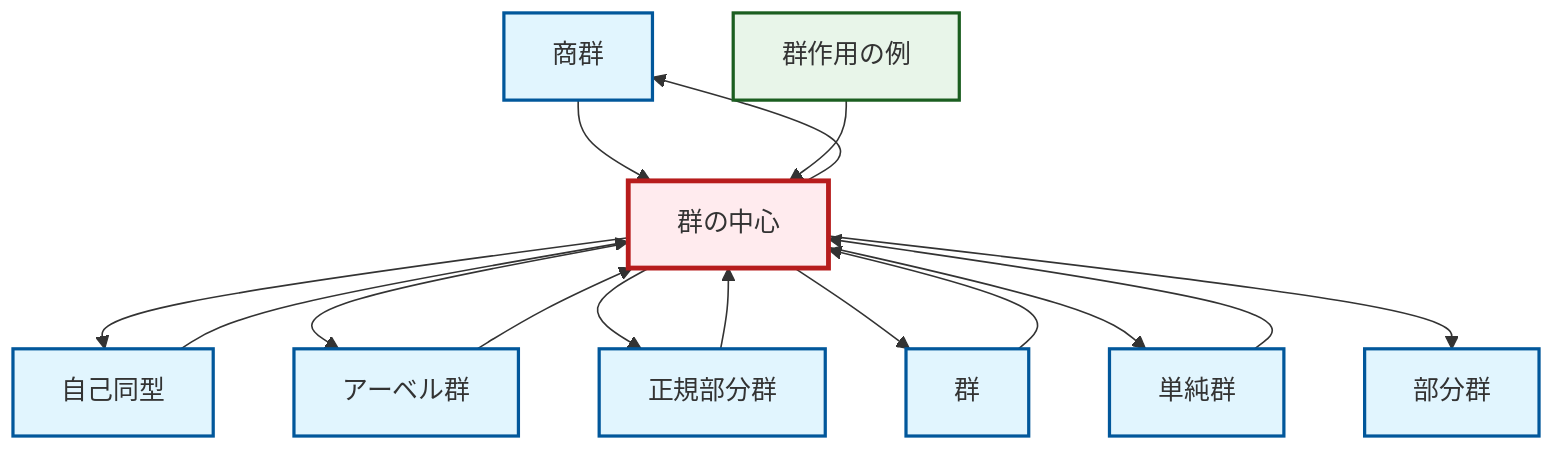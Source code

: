 graph TD
    classDef definition fill:#e1f5fe,stroke:#01579b,stroke-width:2px
    classDef theorem fill:#f3e5f5,stroke:#4a148c,stroke-width:2px
    classDef axiom fill:#fff3e0,stroke:#e65100,stroke-width:2px
    classDef example fill:#e8f5e9,stroke:#1b5e20,stroke-width:2px
    classDef current fill:#ffebee,stroke:#b71c1c,stroke-width:3px
    def-quotient-group["商群"]:::definition
    def-subgroup["部分群"]:::definition
    def-automorphism["自己同型"]:::definition
    def-normal-subgroup["正規部分群"]:::definition
    def-center-of-group["群の中心"]:::definition
    ex-group-action-examples["群作用の例"]:::example
    def-simple-group["単純群"]:::definition
    def-group["群"]:::definition
    def-abelian-group["アーベル群"]:::definition
    def-normal-subgroup --> def-center-of-group
    def-abelian-group --> def-center-of-group
    def-quotient-group --> def-center-of-group
    def-center-of-group --> def-quotient-group
    def-group --> def-center-of-group
    def-automorphism --> def-center-of-group
    def-center-of-group --> def-automorphism
    def-center-of-group --> def-abelian-group
    def-simple-group --> def-center-of-group
    def-center-of-group --> def-normal-subgroup
    def-center-of-group --> def-group
    def-center-of-group --> def-simple-group
    ex-group-action-examples --> def-center-of-group
    def-center-of-group --> def-subgroup
    class def-center-of-group current